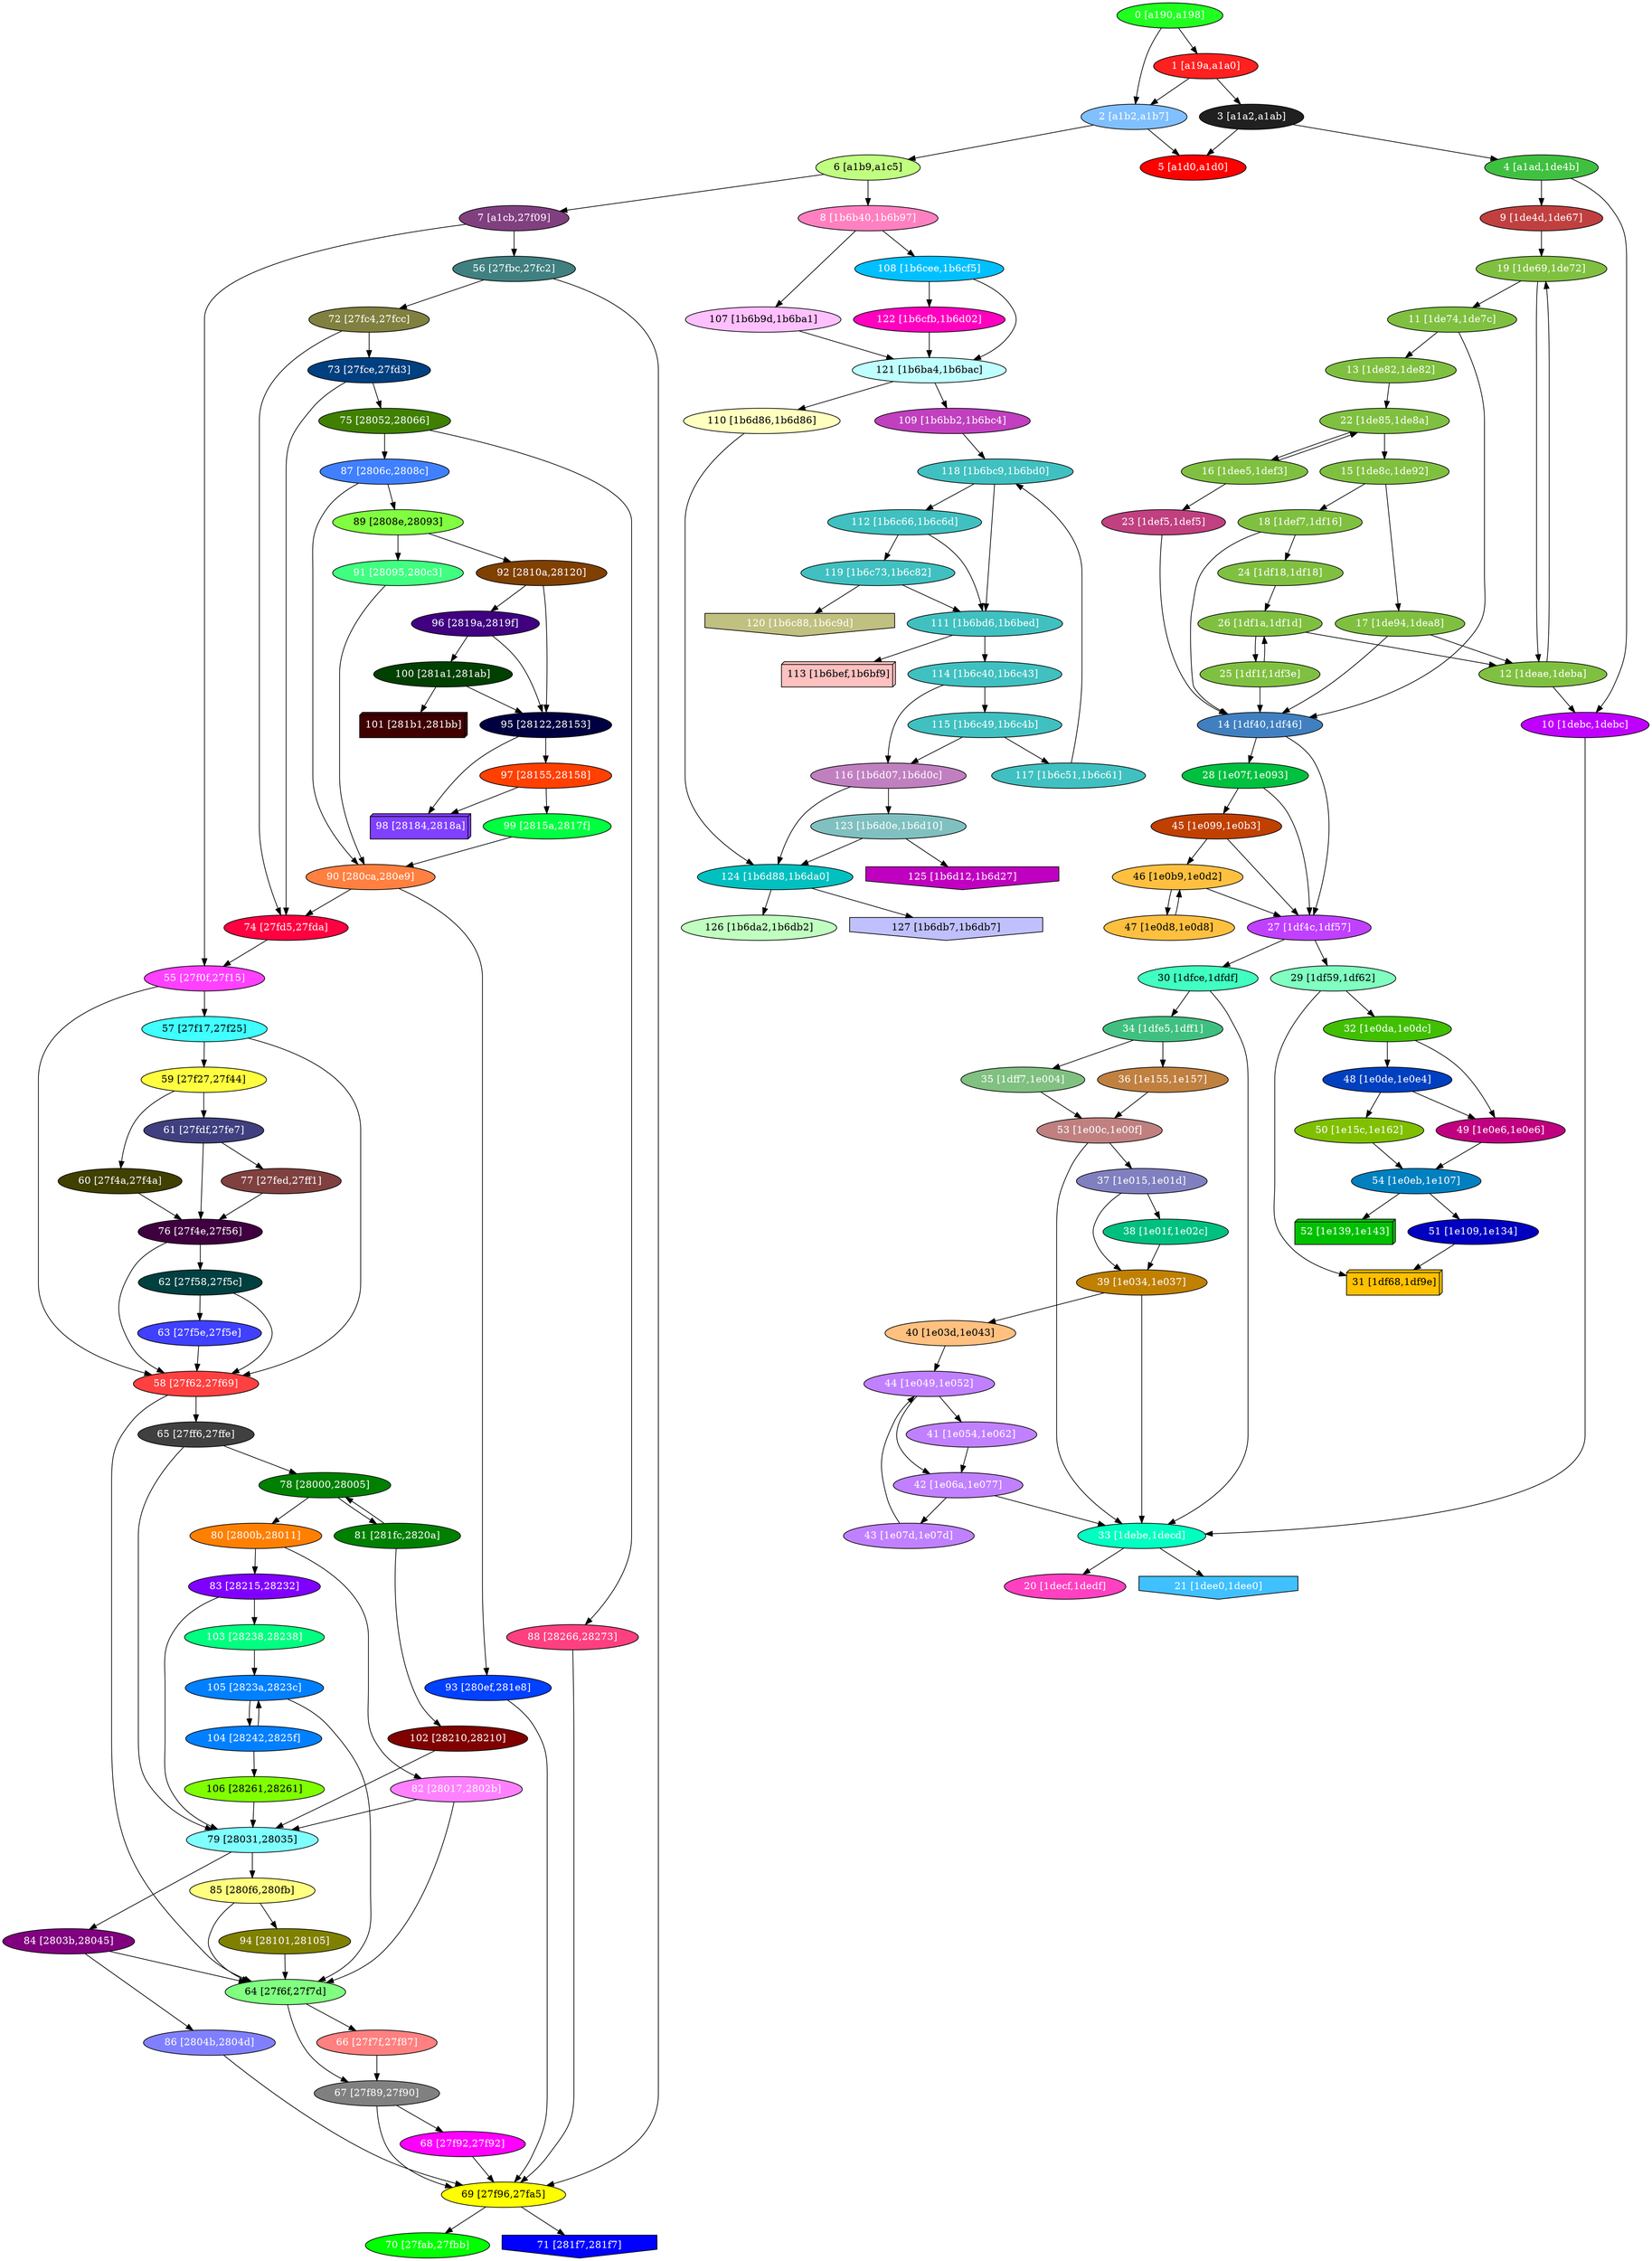 diGraph libnss3{
	libnss3_0  [style=filled fillcolor="#20FF20" fontcolor="#ffffff" shape=oval label="0 [a190,a198]"]
	libnss3_1  [style=filled fillcolor="#FF2020" fontcolor="#ffffff" shape=oval label="1 [a19a,a1a0]"]
	libnss3_2  [style=filled fillcolor="#80C0FF" fontcolor="#ffffff" shape=oval label="2 [a1b2,a1b7]"]
	libnss3_3  [style=filled fillcolor="#202020" fontcolor="#ffffff" shape=oval label="3 [a1a2,a1ab]"]
	libnss3_4  [style=filled fillcolor="#40C040" fontcolor="#ffffff" shape=oval label="4 [a1ad,1de4b]"]
	libnss3_5  [style=filled fillcolor="#FF0000" fontcolor="#ffffff" shape=oval label="5 [a1d0,a1d0]"]
	libnss3_6  [style=filled fillcolor="#C0FF80" fontcolor="#000000" shape=oval label="6 [a1b9,a1c5]"]
	libnss3_7  [style=filled fillcolor="#804080" fontcolor="#ffffff" shape=oval label="7 [a1cb,27f09]"]
	libnss3_8  [style=filled fillcolor="#FF80C0" fontcolor="#ffffff" shape=oval label="8 [1b6b40,1b6b97]"]
	libnss3_9  [style=filled fillcolor="#C04040" fontcolor="#ffffff" shape=oval label="9 [1de4d,1de67]"]
	libnss3_a  [style=filled fillcolor="#C000FF" fontcolor="#ffffff" shape=oval label="10 [1debc,1debc]"]
	libnss3_b  [style=filled fillcolor="#80C040" fontcolor="#ffffff" shape=oval label="11 [1de74,1de7c]"]
	libnss3_c  [style=filled fillcolor="#80C040" fontcolor="#ffffff" shape=oval label="12 [1deae,1deba]"]
	libnss3_d  [style=filled fillcolor="#80C040" fontcolor="#ffffff" shape=oval label="13 [1de82,1de82]"]
	libnss3_e  [style=filled fillcolor="#4080C0" fontcolor="#ffffff" shape=oval label="14 [1df40,1df46]"]
	libnss3_f  [style=filled fillcolor="#80C040" fontcolor="#ffffff" shape=oval label="15 [1de8c,1de92]"]
	libnss3_10  [style=filled fillcolor="#80C040" fontcolor="#ffffff" shape=oval label="16 [1dee5,1def3]"]
	libnss3_11  [style=filled fillcolor="#80C040" fontcolor="#ffffff" shape=oval label="17 [1de94,1dea8]"]
	libnss3_12  [style=filled fillcolor="#80C040" fontcolor="#ffffff" shape=oval label="18 [1def7,1df16]"]
	libnss3_13  [style=filled fillcolor="#80C040" fontcolor="#ffffff" shape=oval label="19 [1de69,1de72]"]
	libnss3_14  [style=filled fillcolor="#FF40C0" fontcolor="#ffffff" shape=oval label="20 [1decf,1dedf]"]
	libnss3_15  [style=filled fillcolor="#40C0FF" fontcolor="#ffffff" shape=invhouse label="21 [1dee0,1dee0]"]
	libnss3_16  [style=filled fillcolor="#80C040" fontcolor="#ffffff" shape=oval label="22 [1de85,1de8a]"]
	libnss3_17  [style=filled fillcolor="#C04080" fontcolor="#ffffff" shape=oval label="23 [1def5,1def5]"]
	libnss3_18  [style=filled fillcolor="#80C040" fontcolor="#ffffff" shape=oval label="24 [1df18,1df18]"]
	libnss3_19  [style=filled fillcolor="#80C040" fontcolor="#ffffff" shape=oval label="25 [1df1f,1df3e]"]
	libnss3_1a  [style=filled fillcolor="#80C040" fontcolor="#ffffff" shape=oval label="26 [1df1a,1df1d]"]
	libnss3_1b  [style=filled fillcolor="#C040FF" fontcolor="#ffffff" shape=oval label="27 [1df4c,1df57]"]
	libnss3_1c  [style=filled fillcolor="#00C040" fontcolor="#ffffff" shape=oval label="28 [1e07f,1e093]"]
	libnss3_1d  [style=filled fillcolor="#80FFC0" fontcolor="#000000" shape=oval label="29 [1df59,1df62]"]
	libnss3_1e  [style=filled fillcolor="#40FFC0" fontcolor="#000000" shape=oval label="30 [1dfce,1dfdf]"]
	libnss3_1f  [style=filled fillcolor="#FFC000" fontcolor="#000000" shape=box3d label="31 [1df68,1df9e]"]
	libnss3_20  [style=filled fillcolor="#40C000" fontcolor="#ffffff" shape=oval label="32 [1e0da,1e0dc]"]
	libnss3_21  [style=filled fillcolor="#00FFC0" fontcolor="#ffffff" shape=oval label="33 [1debe,1decd]"]
	libnss3_22  [style=filled fillcolor="#40C080" fontcolor="#ffffff" shape=oval label="34 [1dfe5,1dff1]"]
	libnss3_23  [style=filled fillcolor="#80C080" fontcolor="#ffffff" shape=oval label="35 [1dff7,1e004]"]
	libnss3_24  [style=filled fillcolor="#C08040" fontcolor="#ffffff" shape=oval label="36 [1e155,1e157]"]
	libnss3_25  [style=filled fillcolor="#8080C0" fontcolor="#ffffff" shape=oval label="37 [1e015,1e01d]"]
	libnss3_26  [style=filled fillcolor="#00C080" fontcolor="#ffffff" shape=oval label="38 [1e01f,1e02c]"]
	libnss3_27  [style=filled fillcolor="#C08000" fontcolor="#ffffff" shape=oval label="39 [1e034,1e037]"]
	libnss3_28  [style=filled fillcolor="#FFC080" fontcolor="#000000" shape=oval label="40 [1e03d,1e043]"]
	libnss3_29  [style=filled fillcolor="#C080FF" fontcolor="#ffffff" shape=oval label="41 [1e054,1e062]"]
	libnss3_2a  [style=filled fillcolor="#C080FF" fontcolor="#ffffff" shape=oval label="42 [1e06a,1e077]"]
	libnss3_2b  [style=filled fillcolor="#C080FF" fontcolor="#ffffff" shape=oval label="43 [1e07d,1e07d]"]
	libnss3_2c  [style=filled fillcolor="#C080FF" fontcolor="#ffffff" shape=oval label="44 [1e049,1e052]"]
	libnss3_2d  [style=filled fillcolor="#C04000" fontcolor="#ffffff" shape=oval label="45 [1e099,1e0b3]"]
	libnss3_2e  [style=filled fillcolor="#FFC040" fontcolor="#000000" shape=oval label="46 [1e0b9,1e0d2]"]
	libnss3_2f  [style=filled fillcolor="#FFC040" fontcolor="#000000" shape=oval label="47 [1e0d8,1e0d8]"]
	libnss3_30  [style=filled fillcolor="#0040C0" fontcolor="#ffffff" shape=oval label="48 [1e0de,1e0e4]"]
	libnss3_31  [style=filled fillcolor="#C00080" fontcolor="#ffffff" shape=oval label="49 [1e0e6,1e0e6]"]
	libnss3_32  [style=filled fillcolor="#80C000" fontcolor="#ffffff" shape=oval label="50 [1e15c,1e162]"]
	libnss3_33  [style=filled fillcolor="#0000C0" fontcolor="#ffffff" shape=oval label="51 [1e109,1e134]"]
	libnss3_34  [style=filled fillcolor="#00C000" fontcolor="#ffffff" shape=box3d label="52 [1e139,1e143]"]
	libnss3_35  [style=filled fillcolor="#C08080" fontcolor="#ffffff" shape=oval label="53 [1e00c,1e00f]"]
	libnss3_36  [style=filled fillcolor="#0080C0" fontcolor="#ffffff" shape=oval label="54 [1e0eb,1e107]"]
	libnss3_37  [style=filled fillcolor="#FF40FF" fontcolor="#ffffff" shape=oval label="55 [27f0f,27f15]"]
	libnss3_38  [style=filled fillcolor="#408080" fontcolor="#ffffff" shape=oval label="56 [27fbc,27fc2]"]
	libnss3_39  [style=filled fillcolor="#40FFFF" fontcolor="#000000" shape=oval label="57 [27f17,27f25]"]
	libnss3_3a  [style=filled fillcolor="#FF4040" fontcolor="#ffffff" shape=oval label="58 [27f62,27f69]"]
	libnss3_3b  [style=filled fillcolor="#FFFF40" fontcolor="#000000" shape=oval label="59 [27f27,27f44]"]
	libnss3_3c  [style=filled fillcolor="#404000" fontcolor="#ffffff" shape=oval label="60 [27f4a,27f4a]"]
	libnss3_3d  [style=filled fillcolor="#404080" fontcolor="#ffffff" shape=oval label="61 [27fdf,27fe7]"]
	libnss3_3e  [style=filled fillcolor="#004040" fontcolor="#ffffff" shape=oval label="62 [27f58,27f5c]"]
	libnss3_3f  [style=filled fillcolor="#4040FF" fontcolor="#ffffff" shape=oval label="63 [27f5e,27f5e]"]
	libnss3_40  [style=filled fillcolor="#80FF80" fontcolor="#000000" shape=oval label="64 [27f6f,27f7d]"]
	libnss3_41  [style=filled fillcolor="#404040" fontcolor="#ffffff" shape=oval label="65 [27ff6,27ffe]"]
	libnss3_42  [style=filled fillcolor="#FF8080" fontcolor="#ffffff" shape=oval label="66 [27f7f,27f87]"]
	libnss3_43  [style=filled fillcolor="#808080" fontcolor="#ffffff" shape=oval label="67 [27f89,27f90]"]
	libnss3_44  [style=filled fillcolor="#FF00FF" fontcolor="#ffffff" shape=oval label="68 [27f92,27f92]"]
	libnss3_45  [style=filled fillcolor="#FFFF00" fontcolor="#000000" shape=oval label="69 [27f96,27fa5]"]
	libnss3_46  [style=filled fillcolor="#00FF00" fontcolor="#ffffff" shape=oval label="70 [27fab,27fbb]"]
	libnss3_47  [style=filled fillcolor="#0000FF" fontcolor="#ffffff" shape=invhouse label="71 [281f7,281f7]"]
	libnss3_48  [style=filled fillcolor="#808040" fontcolor="#ffffff" shape=oval label="72 [27fc4,27fcc]"]
	libnss3_49  [style=filled fillcolor="#004080" fontcolor="#ffffff" shape=oval label="73 [27fce,27fd3]"]
	libnss3_4a  [style=filled fillcolor="#FF0040" fontcolor="#ffffff" shape=oval label="74 [27fd5,27fda]"]
	libnss3_4b  [style=filled fillcolor="#408000" fontcolor="#ffffff" shape=oval label="75 [28052,28066]"]
	libnss3_4c  [style=filled fillcolor="#400040" fontcolor="#ffffff" shape=oval label="76 [27f4e,27f56]"]
	libnss3_4d  [style=filled fillcolor="#804040" fontcolor="#ffffff" shape=oval label="77 [27fed,27ff1]"]
	libnss3_4e  [style=filled fillcolor="#008000" fontcolor="#ffffff" shape=oval label="78 [28000,28005]"]
	libnss3_4f  [style=filled fillcolor="#80FFFF" fontcolor="#000000" shape=oval label="79 [28031,28035]"]
	libnss3_50  [style=filled fillcolor="#FF8000" fontcolor="#ffffff" shape=oval label="80 [2800b,28011]"]
	libnss3_51  [style=filled fillcolor="#008000" fontcolor="#ffffff" shape=oval label="81 [281fc,2820a]"]
	libnss3_52  [style=filled fillcolor="#FF80FF" fontcolor="#ffffff" shape=oval label="82 [28017,2802b]"]
	libnss3_53  [style=filled fillcolor="#8000FF" fontcolor="#ffffff" shape=oval label="83 [28215,28232]"]
	libnss3_54  [style=filled fillcolor="#800080" fontcolor="#ffffff" shape=oval label="84 [2803b,28045]"]
	libnss3_55  [style=filled fillcolor="#FFFF80" fontcolor="#000000" shape=oval label="85 [280f6,280fb]"]
	libnss3_56  [style=filled fillcolor="#8080FF" fontcolor="#ffffff" shape=oval label="86 [2804b,2804d]"]
	libnss3_57  [style=filled fillcolor="#4080FF" fontcolor="#ffffff" shape=oval label="87 [2806c,2808c]"]
	libnss3_58  [style=filled fillcolor="#FF4080" fontcolor="#ffffff" shape=oval label="88 [28266,28273]"]
	libnss3_59  [style=filled fillcolor="#80FF40" fontcolor="#000000" shape=oval label="89 [2808e,28093]"]
	libnss3_5a  [style=filled fillcolor="#FF8040" fontcolor="#ffffff" shape=oval label="90 [280ca,280e9]"]
	libnss3_5b  [style=filled fillcolor="#40FF80" fontcolor="#ffffff" shape=oval label="91 [28095,280c3]"]
	libnss3_5c  [style=filled fillcolor="#804000" fontcolor="#ffffff" shape=oval label="92 [2810a,28120]"]
	libnss3_5d  [style=filled fillcolor="#0040FF" fontcolor="#ffffff" shape=oval label="93 [280ef,281e8]"]
	libnss3_5e  [style=filled fillcolor="#808000" fontcolor="#ffffff" shape=oval label="94 [28101,28105]"]
	libnss3_5f  [style=filled fillcolor="#000040" fontcolor="#ffffff" shape=oval label="95 [28122,28153]"]
	libnss3_60  [style=filled fillcolor="#400080" fontcolor="#ffffff" shape=oval label="96 [2819a,2819f]"]
	libnss3_61  [style=filled fillcolor="#FF4000" fontcolor="#ffffff" shape=oval label="97 [28155,28158]"]
	libnss3_62  [style=filled fillcolor="#8040FF" fontcolor="#ffffff" shape=box3d label="98 [28184,2818a]"]
	libnss3_63  [style=filled fillcolor="#00FF40" fontcolor="#ffffff" shape=oval label="99 [2815a,2817f]"]
	libnss3_64  [style=filled fillcolor="#004000" fontcolor="#ffffff" shape=oval label="100 [281a1,281ab]"]
	libnss3_65  [style=filled fillcolor="#400000" fontcolor="#ffffff" shape=box3d label="101 [281b1,281bb]"]
	libnss3_66  [style=filled fillcolor="#800000" fontcolor="#ffffff" shape=oval label="102 [28210,28210]"]
	libnss3_67  [style=filled fillcolor="#00FF80" fontcolor="#ffffff" shape=oval label="103 [28238,28238]"]
	libnss3_68  [style=filled fillcolor="#0080FF" fontcolor="#ffffff" shape=oval label="104 [28242,2825f]"]
	libnss3_69  [style=filled fillcolor="#0080FF" fontcolor="#ffffff" shape=oval label="105 [2823a,2823c]"]
	libnss3_6a  [style=filled fillcolor="#80FF00" fontcolor="#000000" shape=oval label="106 [28261,28261]"]
	libnss3_6b  [style=filled fillcolor="#FFC0FF" fontcolor="#000000" shape=oval label="107 [1b6b9d,1b6ba1]"]
	libnss3_6c  [style=filled fillcolor="#00C0FF" fontcolor="#ffffff" shape=oval label="108 [1b6cee,1b6cf5]"]
	libnss3_6d  [style=filled fillcolor="#C040C0" fontcolor="#ffffff" shape=oval label="109 [1b6bb2,1b6bc4]"]
	libnss3_6e  [style=filled fillcolor="#FFFFC0" fontcolor="#000000" shape=oval label="110 [1b6d86,1b6d86]"]
	libnss3_6f  [style=filled fillcolor="#40C0C0" fontcolor="#ffffff" shape=oval label="111 [1b6bd6,1b6bed]"]
	libnss3_70  [style=filled fillcolor="#40C0C0" fontcolor="#ffffff" shape=oval label="112 [1b6c66,1b6c6d]"]
	libnss3_71  [style=filled fillcolor="#FFC0C0" fontcolor="#000000" shape=box3d label="113 [1b6bef,1b6bf9]"]
	libnss3_72  [style=filled fillcolor="#40C0C0" fontcolor="#ffffff" shape=oval label="114 [1b6c40,1b6c43]"]
	libnss3_73  [style=filled fillcolor="#40C0C0" fontcolor="#ffffff" shape=oval label="115 [1b6c49,1b6c4b]"]
	libnss3_74  [style=filled fillcolor="#C080C0" fontcolor="#ffffff" shape=oval label="116 [1b6d07,1b6d0c]"]
	libnss3_75  [style=filled fillcolor="#40C0C0" fontcolor="#ffffff" shape=oval label="117 [1b6c51,1b6c61]"]
	libnss3_76  [style=filled fillcolor="#40C0C0" fontcolor="#ffffff" shape=oval label="118 [1b6bc9,1b6bd0]"]
	libnss3_77  [style=filled fillcolor="#40C0C0" fontcolor="#ffffff" shape=oval label="119 [1b6c73,1b6c82]"]
	libnss3_78  [style=filled fillcolor="#C0C080" fontcolor="#ffffff" shape=invhouse label="120 [1b6c88,1b6c9d]"]
	libnss3_79  [style=filled fillcolor="#C0FFFF" fontcolor="#000000" shape=oval label="121 [1b6ba4,1b6bac]"]
	libnss3_7a  [style=filled fillcolor="#FF00C0" fontcolor="#ffffff" shape=oval label="122 [1b6cfb,1b6d02]"]
	libnss3_7b  [style=filled fillcolor="#80C0C0" fontcolor="#ffffff" shape=oval label="123 [1b6d0e,1b6d10]"]
	libnss3_7c  [style=filled fillcolor="#00C0C0" fontcolor="#ffffff" shape=oval label="124 [1b6d88,1b6da0]"]
	libnss3_7d  [style=filled fillcolor="#C000C0" fontcolor="#ffffff" shape=invhouse label="125 [1b6d12,1b6d27]"]
	libnss3_7e  [style=filled fillcolor="#C0FFC0" fontcolor="#000000" shape=oval label="126 [1b6da2,1b6db2]"]
	libnss3_7f  [style=filled fillcolor="#C0C0FF" fontcolor="#000000" shape=invhouse label="127 [1b6db7,1b6db7]"]

	libnss3_0 -> libnss3_1
	libnss3_0 -> libnss3_2
	libnss3_1 -> libnss3_2
	libnss3_1 -> libnss3_3
	libnss3_2 -> libnss3_5
	libnss3_2 -> libnss3_6
	libnss3_3 -> libnss3_4
	libnss3_3 -> libnss3_5
	libnss3_4 -> libnss3_9
	libnss3_4 -> libnss3_a
	libnss3_6 -> libnss3_7
	libnss3_6 -> libnss3_8
	libnss3_7 -> libnss3_37
	libnss3_7 -> libnss3_38
	libnss3_8 -> libnss3_6b
	libnss3_8 -> libnss3_6c
	libnss3_9 -> libnss3_13
	libnss3_a -> libnss3_21
	libnss3_b -> libnss3_d
	libnss3_b -> libnss3_e
	libnss3_c -> libnss3_a
	libnss3_c -> libnss3_13
	libnss3_d -> libnss3_16
	libnss3_e -> libnss3_1b
	libnss3_e -> libnss3_1c
	libnss3_f -> libnss3_11
	libnss3_f -> libnss3_12
	libnss3_10 -> libnss3_16
	libnss3_10 -> libnss3_17
	libnss3_11 -> libnss3_c
	libnss3_11 -> libnss3_e
	libnss3_12 -> libnss3_e
	libnss3_12 -> libnss3_18
	libnss3_13 -> libnss3_b
	libnss3_13 -> libnss3_c
	libnss3_16 -> libnss3_f
	libnss3_16 -> libnss3_10
	libnss3_17 -> libnss3_e
	libnss3_18 -> libnss3_1a
	libnss3_19 -> libnss3_e
	libnss3_19 -> libnss3_1a
	libnss3_1a -> libnss3_c
	libnss3_1a -> libnss3_19
	libnss3_1b -> libnss3_1d
	libnss3_1b -> libnss3_1e
	libnss3_1c -> libnss3_1b
	libnss3_1c -> libnss3_2d
	libnss3_1d -> libnss3_1f
	libnss3_1d -> libnss3_20
	libnss3_1e -> libnss3_21
	libnss3_1e -> libnss3_22
	libnss3_20 -> libnss3_30
	libnss3_20 -> libnss3_31
	libnss3_21 -> libnss3_14
	libnss3_21 -> libnss3_15
	libnss3_22 -> libnss3_23
	libnss3_22 -> libnss3_24
	libnss3_23 -> libnss3_35
	libnss3_24 -> libnss3_35
	libnss3_25 -> libnss3_26
	libnss3_25 -> libnss3_27
	libnss3_26 -> libnss3_27
	libnss3_27 -> libnss3_21
	libnss3_27 -> libnss3_28
	libnss3_28 -> libnss3_2c
	libnss3_29 -> libnss3_2a
	libnss3_2a -> libnss3_21
	libnss3_2a -> libnss3_2b
	libnss3_2b -> libnss3_2c
	libnss3_2c -> libnss3_29
	libnss3_2c -> libnss3_2a
	libnss3_2d -> libnss3_1b
	libnss3_2d -> libnss3_2e
	libnss3_2e -> libnss3_1b
	libnss3_2e -> libnss3_2f
	libnss3_2f -> libnss3_2e
	libnss3_30 -> libnss3_31
	libnss3_30 -> libnss3_32
	libnss3_31 -> libnss3_36
	libnss3_32 -> libnss3_36
	libnss3_33 -> libnss3_1f
	libnss3_35 -> libnss3_21
	libnss3_35 -> libnss3_25
	libnss3_36 -> libnss3_33
	libnss3_36 -> libnss3_34
	libnss3_37 -> libnss3_39
	libnss3_37 -> libnss3_3a
	libnss3_38 -> libnss3_45
	libnss3_38 -> libnss3_48
	libnss3_39 -> libnss3_3a
	libnss3_39 -> libnss3_3b
	libnss3_3a -> libnss3_40
	libnss3_3a -> libnss3_41
	libnss3_3b -> libnss3_3c
	libnss3_3b -> libnss3_3d
	libnss3_3c -> libnss3_4c
	libnss3_3d -> libnss3_4c
	libnss3_3d -> libnss3_4d
	libnss3_3e -> libnss3_3a
	libnss3_3e -> libnss3_3f
	libnss3_3f -> libnss3_3a
	libnss3_40 -> libnss3_42
	libnss3_40 -> libnss3_43
	libnss3_41 -> libnss3_4e
	libnss3_41 -> libnss3_4f
	libnss3_42 -> libnss3_43
	libnss3_43 -> libnss3_44
	libnss3_43 -> libnss3_45
	libnss3_44 -> libnss3_45
	libnss3_45 -> libnss3_46
	libnss3_45 -> libnss3_47
	libnss3_48 -> libnss3_49
	libnss3_48 -> libnss3_4a
	libnss3_49 -> libnss3_4a
	libnss3_49 -> libnss3_4b
	libnss3_4a -> libnss3_37
	libnss3_4b -> libnss3_57
	libnss3_4b -> libnss3_58
	libnss3_4c -> libnss3_3a
	libnss3_4c -> libnss3_3e
	libnss3_4d -> libnss3_4c
	libnss3_4e -> libnss3_50
	libnss3_4e -> libnss3_51
	libnss3_4f -> libnss3_54
	libnss3_4f -> libnss3_55
	libnss3_50 -> libnss3_52
	libnss3_50 -> libnss3_53
	libnss3_51 -> libnss3_4e
	libnss3_51 -> libnss3_66
	libnss3_52 -> libnss3_40
	libnss3_52 -> libnss3_4f
	libnss3_53 -> libnss3_4f
	libnss3_53 -> libnss3_67
	libnss3_54 -> libnss3_40
	libnss3_54 -> libnss3_56
	libnss3_55 -> libnss3_40
	libnss3_55 -> libnss3_5e
	libnss3_56 -> libnss3_45
	libnss3_57 -> libnss3_59
	libnss3_57 -> libnss3_5a
	libnss3_58 -> libnss3_45
	libnss3_59 -> libnss3_5b
	libnss3_59 -> libnss3_5c
	libnss3_5a -> libnss3_4a
	libnss3_5a -> libnss3_5d
	libnss3_5b -> libnss3_5a
	libnss3_5c -> libnss3_5f
	libnss3_5c -> libnss3_60
	libnss3_5d -> libnss3_45
	libnss3_5e -> libnss3_40
	libnss3_5f -> libnss3_61
	libnss3_5f -> libnss3_62
	libnss3_60 -> libnss3_5f
	libnss3_60 -> libnss3_64
	libnss3_61 -> libnss3_62
	libnss3_61 -> libnss3_63
	libnss3_63 -> libnss3_5a
	libnss3_64 -> libnss3_5f
	libnss3_64 -> libnss3_65
	libnss3_66 -> libnss3_4f
	libnss3_67 -> libnss3_69
	libnss3_68 -> libnss3_69
	libnss3_68 -> libnss3_6a
	libnss3_69 -> libnss3_40
	libnss3_69 -> libnss3_68
	libnss3_6a -> libnss3_4f
	libnss3_6b -> libnss3_79
	libnss3_6c -> libnss3_79
	libnss3_6c -> libnss3_7a
	libnss3_6d -> libnss3_76
	libnss3_6e -> libnss3_7c
	libnss3_6f -> libnss3_71
	libnss3_6f -> libnss3_72
	libnss3_70 -> libnss3_6f
	libnss3_70 -> libnss3_77
	libnss3_72 -> libnss3_73
	libnss3_72 -> libnss3_74
	libnss3_73 -> libnss3_74
	libnss3_73 -> libnss3_75
	libnss3_74 -> libnss3_7b
	libnss3_74 -> libnss3_7c
	libnss3_75 -> libnss3_76
	libnss3_76 -> libnss3_6f
	libnss3_76 -> libnss3_70
	libnss3_77 -> libnss3_6f
	libnss3_77 -> libnss3_78
	libnss3_79 -> libnss3_6d
	libnss3_79 -> libnss3_6e
	libnss3_7a -> libnss3_79
	libnss3_7b -> libnss3_7c
	libnss3_7b -> libnss3_7d
	libnss3_7c -> libnss3_7e
	libnss3_7c -> libnss3_7f
}